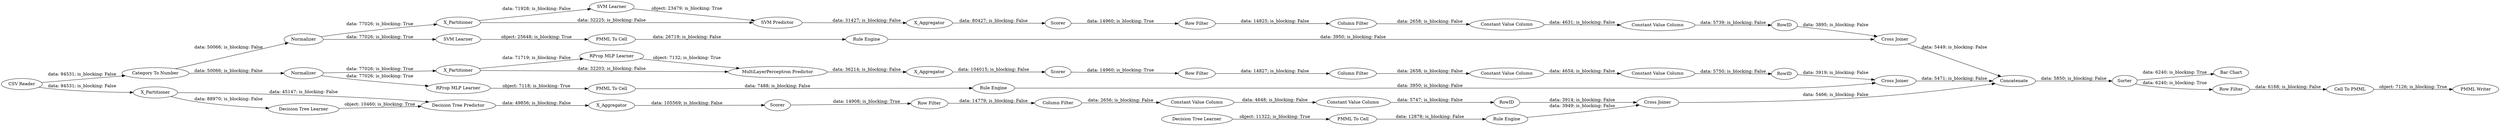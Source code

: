 digraph {
	"7500509077252943910_2" [label=X_Partitioner]
	"5356626886078608395_63" [label="PMML Writer"]
	"7857992603416149487_35" [label="RProp MLP Learner"]
	"5356626886078608395_59" [label="Bar Chart"]
	"7098004888466850401_290" [label="Constant Value Column"]
	"6692413723706928875_9" [label="Row Filter"]
	"-1589682268177887574_40" [label=Normalizer]
	"7500509077252943910_7" [label=X_Aggregator]
	"6692413723706928875_292" [label="Constant Value Column"]
	"2728590140876846155_33" [label="Decision Tree Learner"]
	"6706112163388090499_31" [label="RProp MLP Learner"]
	"6692413723706928875_293" [label=RowID]
	"7098004888466850401_294" [label="Column Filter"]
	"7809387702753303967_293" [label=RowID]
	"6692413723706928875_294" [label="Column Filter"]
	"7857992603416149487_34" [label="Rule Engine"]
	"-1589682268177887574_41" [label=Scorer]
	"6706112163388090499_40" [label=Scorer]
	"7500509077252943910_32" [label="Decision Tree Predictor"]
	"-1589682268177887574_32" [label="SVM Predictor"]
	"-1589682268177887574_31" [label="SVM Learner"]
	"6706112163388090499_39" [label=Normalizer]
	"-1589682268177887574_7" [label=X_Aggregator]
	"-740904343795514491_33" [label="SVM Learner"]
	"-1589682268177887574_39" [label="Cross Joiner"]
	"5356626886078608395_52" [label=Sorter]
	"6692413723706928875_290" [label="Constant Value Column"]
	"7098004888466850401_9" [label="Row Filter"]
	"-740904343795514491_34" [label="PMML To Cell"]
	"7809387702753303967_9" [label="Row Filter"]
	"7809387702753303967_294" [label="Column Filter"]
	"7809387702753303967_290" [label="Constant Value Column"]
	"-740904343795514491_35" [label="Rule Engine"]
	"5356626886078608395_58" [label="Category To Number"]
	"5356626886078608395_60" [label=Concatenate]
	"5356626886078608395_54" [label="Cell To PMML"]
	"6706112163388090499_38" [label="Cross Joiner"]
	"7098004888466850401_293" [label=RowID]
	"2728590140876846155_28" [label="PMML To Cell"]
	"5356626886078608395_53" [label="Row Filter"]
	"5356626886078608395_62" [label="CSV Reader"]
	"7809387702753303967_292" [label="Constant Value Column"]
	"7857992603416149487_22" [label="PMML To Cell"]
	"6706112163388090499_2" [label=X_Partitioner]
	"7500509077252943910_39" [label=Scorer]
	"7098004888466850401_292" [label="Constant Value Column"]
	"2728590140876846155_34" [label="Rule Engine"]
	"-1589682268177887574_2" [label=X_Partitioner]
	"6706112163388090499_7" [label=X_Aggregator]
	"6706112163388090499_32" [label="MultiLayerPerceptron Predictor"]
	"7500509077252943910_38" [label="Cross Joiner"]
	"7500509077252943910_31" [label="Decision Tree Learner"]
	"6706112163388090499_2" -> "6706112163388090499_32" [label="data: 32203; is_blocking: False"]
	"2728590140876846155_34" -> "7500509077252943910_38" [label="data: 3949; is_blocking: False"]
	"6706112163388090499_31" -> "6706112163388090499_32" [label="object: 7132; is_blocking: True"]
	"7500509077252943910_7" -> "7500509077252943910_39" [label="data: 105569; is_blocking: False"]
	"-1589682268177887574_7" -> "-1589682268177887574_41" [label="data: 80427; is_blocking: False"]
	"7098004888466850401_9" -> "7098004888466850401_294" [label="data: 14779; is_blocking: False"]
	"5356626886078608395_58" -> "6706112163388090499_39" [label="data: 50066; is_blocking: False"]
	"7857992603416149487_35" -> "7857992603416149487_22" [label="object: 7118; is_blocking: True"]
	"7857992603416149487_22" -> "7857992603416149487_34" [label="data: 7488; is_blocking: False"]
	"7500509077252943910_32" -> "7500509077252943910_7" [label="data: 49856; is_blocking: False"]
	"6692413723706928875_290" -> "6692413723706928875_292" [label="data: 4631; is_blocking: False"]
	"5356626886078608395_52" -> "5356626886078608395_59" [label="data: 6240; is_blocking: True"]
	"5356626886078608395_60" -> "5356626886078608395_52" [label="data: 5850; is_blocking: False"]
	"5356626886078608395_62" -> "7500509077252943910_2" [label="data: 94531; is_blocking: False"]
	"-1589682268177887574_41" -> "6692413723706928875_9" [label="data: 14960; is_blocking: True"]
	"-1589682268177887574_40" -> "-1589682268177887574_2" [label="data: 77026; is_blocking: True"]
	"7809387702753303967_290" -> "7809387702753303967_292" [label="data: 4654; is_blocking: False"]
	"5356626886078608395_62" -> "5356626886078608395_58" [label="data: 94531; is_blocking: False"]
	"6706112163388090499_38" -> "5356626886078608395_60" [label="data: 5471; is_blocking: False"]
	"5356626886078608395_53" -> "5356626886078608395_54" [label="data: 6168; is_blocking: False"]
	"6692413723706928875_293" -> "-1589682268177887574_39" [label="data: 3895; is_blocking: False"]
	"-1589682268177887574_2" -> "-1589682268177887574_31" [label="data: 71928; is_blocking: False"]
	"7500509077252943910_31" -> "7500509077252943910_32" [label="object: 10460; is_blocking: True"]
	"7500509077252943910_39" -> "7098004888466850401_9" [label="data: 14908; is_blocking: True"]
	"6692413723706928875_292" -> "6692413723706928875_293" [label="data: 5739; is_blocking: False"]
	"6692413723706928875_294" -> "6692413723706928875_290" [label="data: 2658; is_blocking: False"]
	"-1589682268177887574_40" -> "-740904343795514491_33" [label="data: 77026; is_blocking: True"]
	"-740904343795514491_33" -> "-740904343795514491_34" [label="object: 25648; is_blocking: True"]
	"5356626886078608395_58" -> "-1589682268177887574_40" [label="data: 50066; is_blocking: False"]
	"2728590140876846155_28" -> "2728590140876846155_34" [label="data: 12878; is_blocking: False"]
	"-1589682268177887574_32" -> "-1589682268177887574_7" [label="data: 31427; is_blocking: False"]
	"7098004888466850401_290" -> "7098004888466850401_292" [label="data: 4648; is_blocking: False"]
	"-740904343795514491_35" -> "-1589682268177887574_39" [label="data: 3950; is_blocking: False"]
	"6706112163388090499_40" -> "7809387702753303967_9" [label="data: 14960; is_blocking: True"]
	"7809387702753303967_9" -> "7809387702753303967_294" [label="data: 14827; is_blocking: False"]
	"7809387702753303967_294" -> "7809387702753303967_290" [label="data: 2658; is_blocking: False"]
	"7500509077252943910_38" -> "5356626886078608395_60" [label="data: 5466; is_blocking: False"]
	"5356626886078608395_54" -> "5356626886078608395_63" [label="object: 7126; is_blocking: True"]
	"7809387702753303967_293" -> "6706112163388090499_38" [label="data: 3919; is_blocking: False"]
	"7098004888466850401_294" -> "7098004888466850401_290" [label="data: 2656; is_blocking: False"]
	"7098004888466850401_292" -> "7098004888466850401_293" [label="data: 5747; is_blocking: False"]
	"7500509077252943910_2" -> "7500509077252943910_32" [label="data: 45147; is_blocking: False"]
	"-1589682268177887574_31" -> "-1589682268177887574_32" [label="object: 23479; is_blocking: True"]
	"6706112163388090499_39" -> "6706112163388090499_2" [label="data: 77026; is_blocking: True"]
	"7500509077252943910_2" -> "7500509077252943910_31" [label="data: 88970; is_blocking: False"]
	"-740904343795514491_34" -> "-740904343795514491_35" [label="data: 26719; is_blocking: False"]
	"6706112163388090499_2" -> "6706112163388090499_31" [label="data: 71719; is_blocking: False"]
	"7098004888466850401_293" -> "7500509077252943910_38" [label="data: 3914; is_blocking: False"]
	"7809387702753303967_292" -> "7809387702753303967_293" [label="data: 5750; is_blocking: False"]
	"6706112163388090499_7" -> "6706112163388090499_40" [label="data: 104015; is_blocking: False"]
	"6706112163388090499_32" -> "6706112163388090499_7" [label="data: 36214; is_blocking: False"]
	"5356626886078608395_52" -> "5356626886078608395_53" [label="data: 6240; is_blocking: True"]
	"6706112163388090499_39" -> "7857992603416149487_35" [label="data: 77026; is_blocking: True"]
	"-1589682268177887574_39" -> "5356626886078608395_60" [label="data: 5449; is_blocking: False"]
	"7857992603416149487_34" -> "6706112163388090499_38" [label="data: 3950; is_blocking: False"]
	"6692413723706928875_9" -> "6692413723706928875_294" [label="data: 14825; is_blocking: False"]
	"-1589682268177887574_2" -> "-1589682268177887574_32" [label="data: 32225; is_blocking: False"]
	"2728590140876846155_33" -> "2728590140876846155_28" [label="object: 11322; is_blocking: True"]
	rankdir=LR
}
